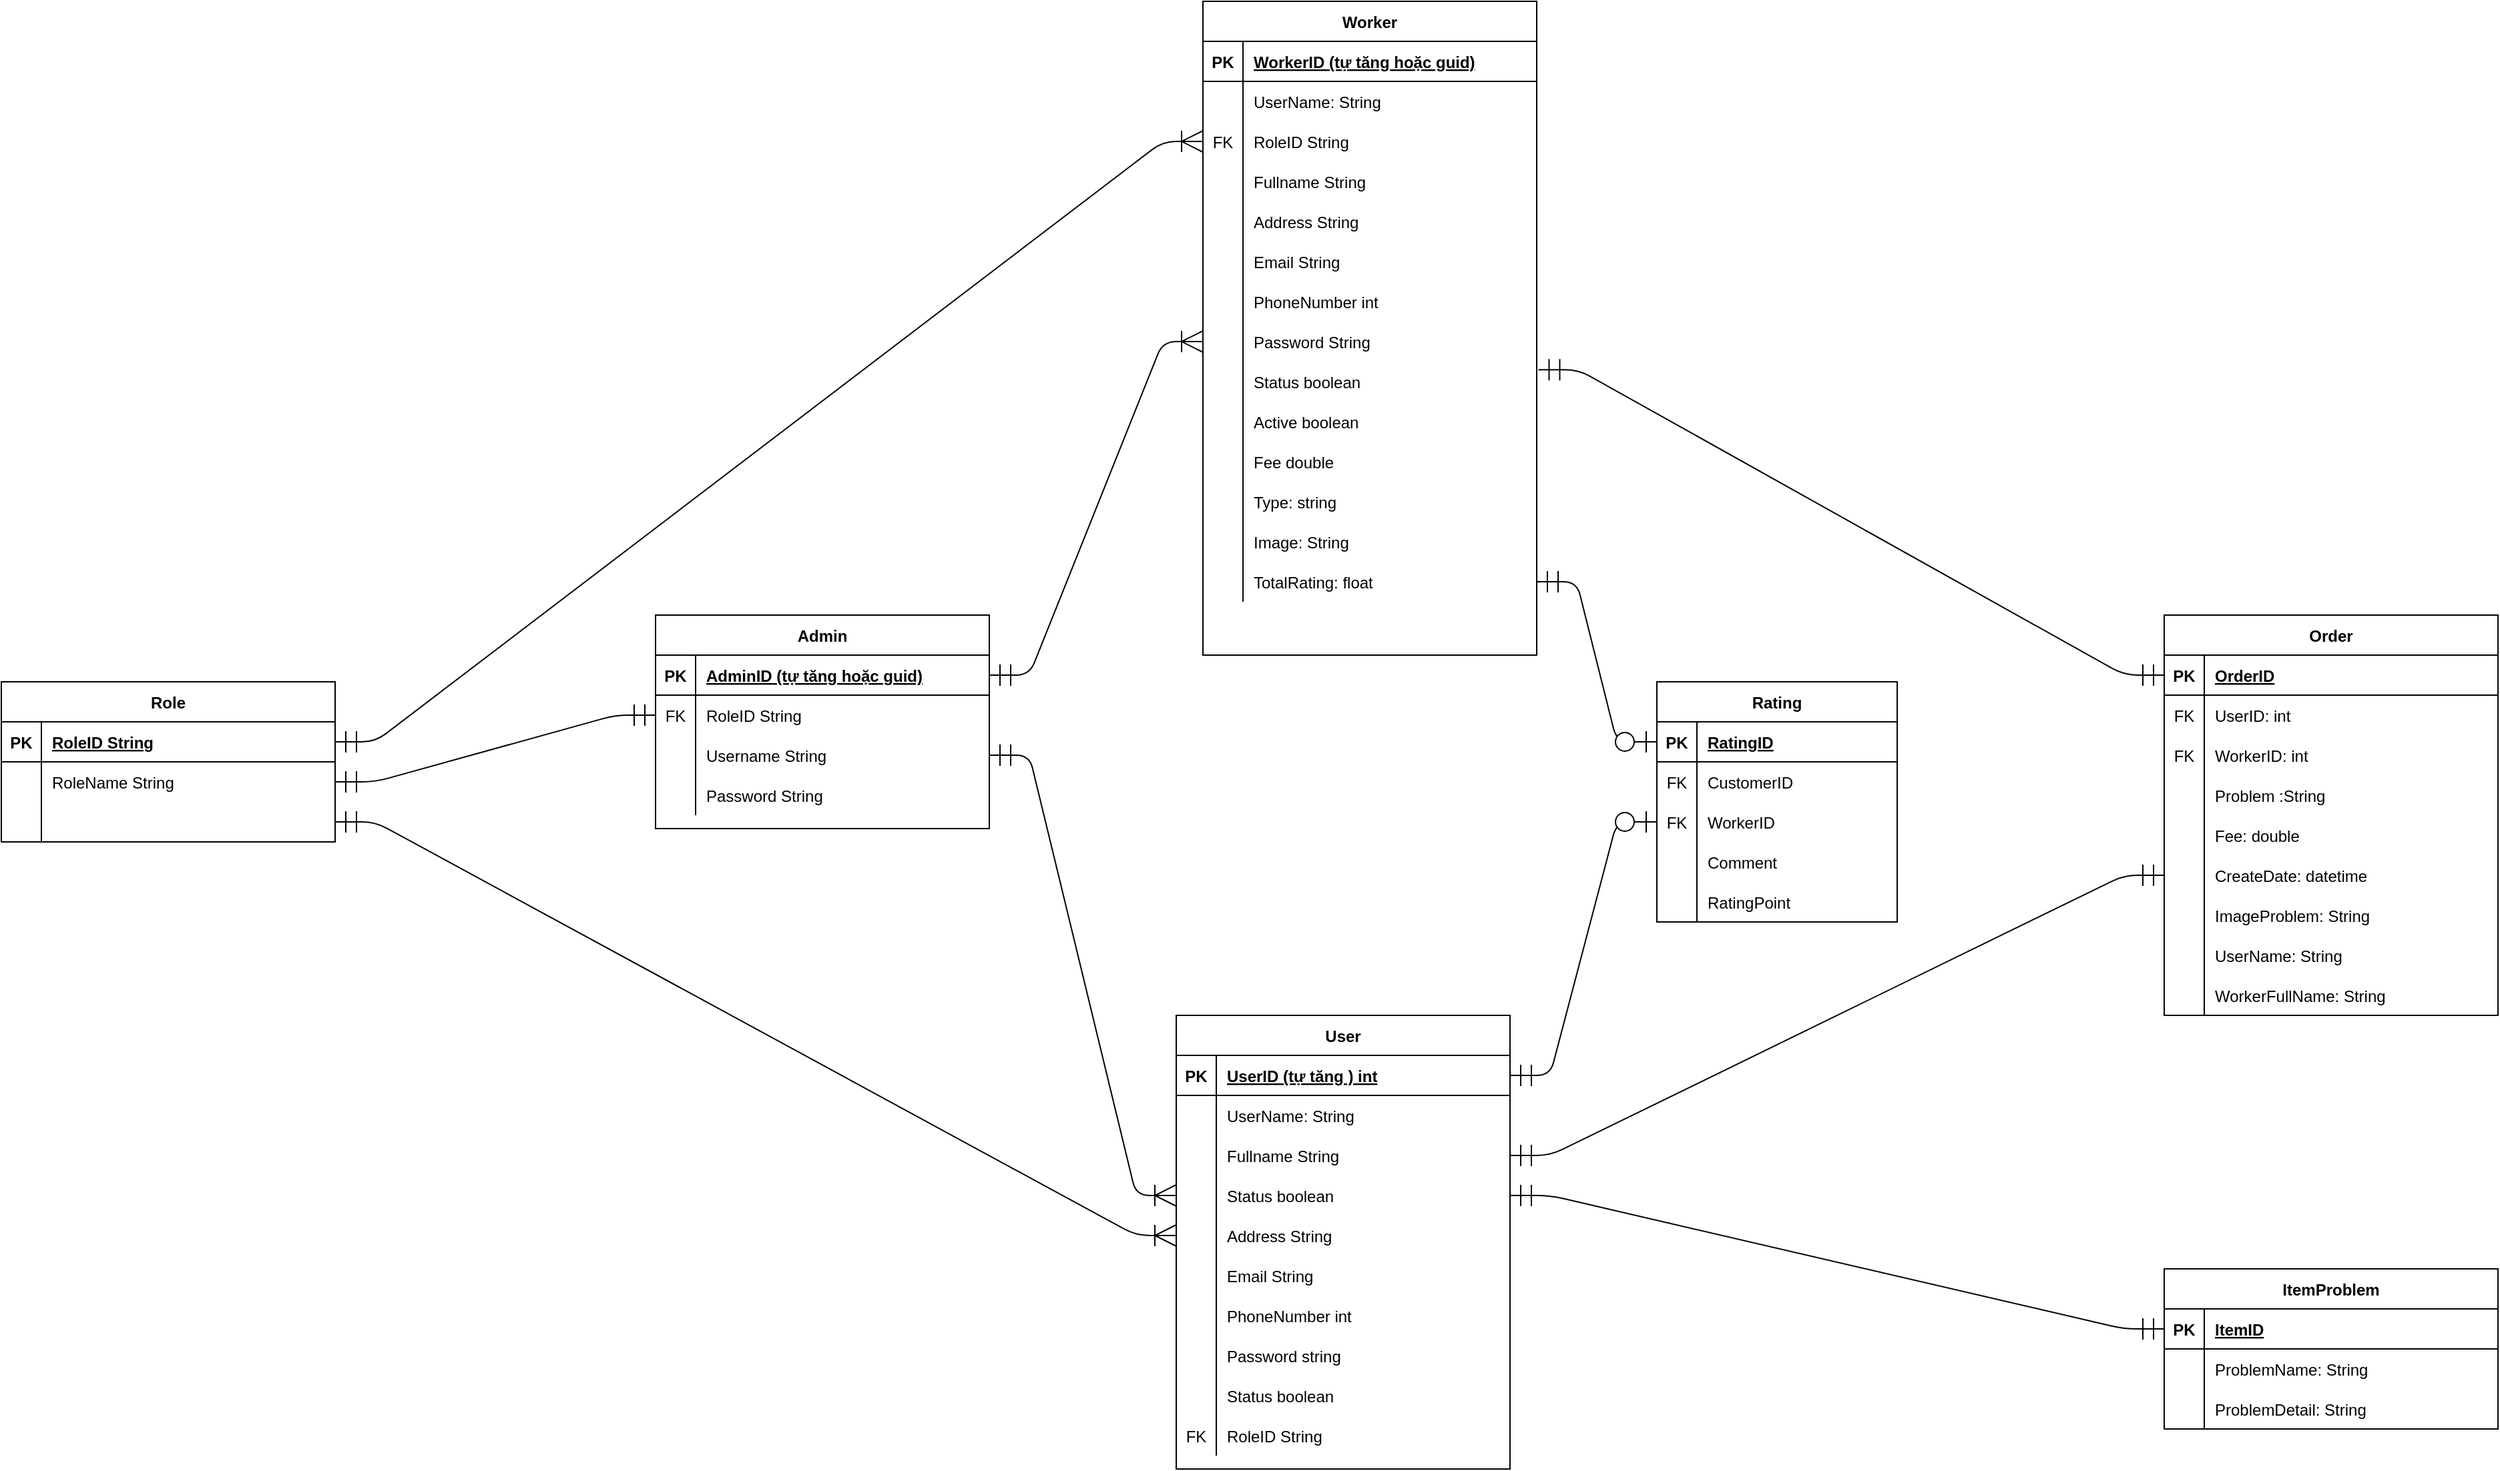 <mxfile version="15.6.3" type="github">
  <diagram id="R2lEEEUBdFMjLlhIrx00" name="Page-1">
    <mxGraphModel dx="1888" dy="1647" grid="1" gridSize="10" guides="1" tooltips="1" connect="1" arrows="1" fold="1" page="1" pageScale="1" pageWidth="850" pageHeight="1100" math="0" shadow="0" extFonts="Permanent Marker^https://fonts.googleapis.com/css?family=Permanent+Marker">
      <root>
        <mxCell id="0" />
        <mxCell id="1" parent="0" />
        <mxCell id="C-vyLk0tnHw3VtMMgP7b-23" value="Role" style="shape=table;startSize=30;container=1;collapsible=1;childLayout=tableLayout;fixedRows=1;rowLines=0;fontStyle=1;align=center;resizeLast=1;" parent="1" vertex="1">
          <mxGeometry x="-210" y="-110" width="250" height="120" as="geometry" />
        </mxCell>
        <mxCell id="C-vyLk0tnHw3VtMMgP7b-24" value="" style="shape=partialRectangle;collapsible=0;dropTarget=0;pointerEvents=0;fillColor=none;points=[[0,0.5],[1,0.5]];portConstraint=eastwest;top=0;left=0;right=0;bottom=1;" parent="C-vyLk0tnHw3VtMMgP7b-23" vertex="1">
          <mxGeometry y="30" width="250" height="30" as="geometry" />
        </mxCell>
        <mxCell id="C-vyLk0tnHw3VtMMgP7b-25" value="PK" style="shape=partialRectangle;overflow=hidden;connectable=0;fillColor=none;top=0;left=0;bottom=0;right=0;fontStyle=1;" parent="C-vyLk0tnHw3VtMMgP7b-24" vertex="1">
          <mxGeometry width="30" height="30" as="geometry">
            <mxRectangle width="30" height="30" as="alternateBounds" />
          </mxGeometry>
        </mxCell>
        <mxCell id="C-vyLk0tnHw3VtMMgP7b-26" value="RoleID String" style="shape=partialRectangle;overflow=hidden;connectable=0;fillColor=none;top=0;left=0;bottom=0;right=0;align=left;spacingLeft=6;fontStyle=5;" parent="C-vyLk0tnHw3VtMMgP7b-24" vertex="1">
          <mxGeometry x="30" width="220" height="30" as="geometry">
            <mxRectangle width="220" height="30" as="alternateBounds" />
          </mxGeometry>
        </mxCell>
        <mxCell id="C-vyLk0tnHw3VtMMgP7b-27" value="" style="shape=partialRectangle;collapsible=0;dropTarget=0;pointerEvents=0;fillColor=none;points=[[0,0.5],[1,0.5]];portConstraint=eastwest;top=0;left=0;right=0;bottom=0;" parent="C-vyLk0tnHw3VtMMgP7b-23" vertex="1">
          <mxGeometry y="60" width="250" height="30" as="geometry" />
        </mxCell>
        <mxCell id="C-vyLk0tnHw3VtMMgP7b-28" value="" style="shape=partialRectangle;overflow=hidden;connectable=0;fillColor=none;top=0;left=0;bottom=0;right=0;" parent="C-vyLk0tnHw3VtMMgP7b-27" vertex="1">
          <mxGeometry width="30" height="30" as="geometry">
            <mxRectangle width="30" height="30" as="alternateBounds" />
          </mxGeometry>
        </mxCell>
        <mxCell id="C-vyLk0tnHw3VtMMgP7b-29" value="RoleName String" style="shape=partialRectangle;overflow=hidden;connectable=0;fillColor=none;top=0;left=0;bottom=0;right=0;align=left;spacingLeft=6;" parent="C-vyLk0tnHw3VtMMgP7b-27" vertex="1">
          <mxGeometry x="30" width="220" height="30" as="geometry">
            <mxRectangle width="220" height="30" as="alternateBounds" />
          </mxGeometry>
        </mxCell>
        <mxCell id="BkLw3rbpCSM6nDygm7rk-20" value="" style="shape=partialRectangle;collapsible=0;dropTarget=0;pointerEvents=0;fillColor=none;points=[[0,0.5],[1,0.5]];portConstraint=eastwest;top=0;left=0;right=0;bottom=0;" parent="C-vyLk0tnHw3VtMMgP7b-23" vertex="1">
          <mxGeometry y="90" width="250" height="30" as="geometry" />
        </mxCell>
        <mxCell id="BkLw3rbpCSM6nDygm7rk-21" value="" style="shape=partialRectangle;overflow=hidden;connectable=0;fillColor=none;top=0;left=0;bottom=0;right=0;" parent="BkLw3rbpCSM6nDygm7rk-20" vertex="1">
          <mxGeometry width="30" height="30" as="geometry">
            <mxRectangle width="30" height="30" as="alternateBounds" />
          </mxGeometry>
        </mxCell>
        <mxCell id="BkLw3rbpCSM6nDygm7rk-22" value="" style="shape=partialRectangle;overflow=hidden;connectable=0;fillColor=none;top=0;left=0;bottom=0;right=0;align=left;spacingLeft=6;" parent="BkLw3rbpCSM6nDygm7rk-20" vertex="1">
          <mxGeometry x="30" width="220" height="30" as="geometry">
            <mxRectangle width="220" height="30" as="alternateBounds" />
          </mxGeometry>
        </mxCell>
        <mxCell id="BkLw3rbpCSM6nDygm7rk-1" value="User" style="shape=table;startSize=30;container=1;collapsible=1;childLayout=tableLayout;fixedRows=1;rowLines=0;fontStyle=1;align=center;resizeLast=1;" parent="1" vertex="1">
          <mxGeometry x="670" y="140" width="250" height="340" as="geometry" />
        </mxCell>
        <mxCell id="BkLw3rbpCSM6nDygm7rk-2" value="" style="shape=partialRectangle;collapsible=0;dropTarget=0;pointerEvents=0;fillColor=none;points=[[0,0.5],[1,0.5]];portConstraint=eastwest;top=0;left=0;right=0;bottom=1;" parent="BkLw3rbpCSM6nDygm7rk-1" vertex="1">
          <mxGeometry y="30" width="250" height="30" as="geometry" />
        </mxCell>
        <mxCell id="BkLw3rbpCSM6nDygm7rk-3" value="PK" style="shape=partialRectangle;overflow=hidden;connectable=0;fillColor=none;top=0;left=0;bottom=0;right=0;fontStyle=1;" parent="BkLw3rbpCSM6nDygm7rk-2" vertex="1">
          <mxGeometry width="30" height="30" as="geometry">
            <mxRectangle width="30" height="30" as="alternateBounds" />
          </mxGeometry>
        </mxCell>
        <mxCell id="BkLw3rbpCSM6nDygm7rk-4" value="UserID (tự tăng ) int" style="shape=partialRectangle;overflow=hidden;connectable=0;fillColor=none;top=0;left=0;bottom=0;right=0;align=left;spacingLeft=6;fontStyle=5;" parent="BkLw3rbpCSM6nDygm7rk-2" vertex="1">
          <mxGeometry x="30" width="220" height="30" as="geometry">
            <mxRectangle width="220" height="30" as="alternateBounds" />
          </mxGeometry>
        </mxCell>
        <mxCell id="BkLw3rbpCSM6nDygm7rk-166" value="" style="shape=partialRectangle;collapsible=0;dropTarget=0;pointerEvents=0;fillColor=none;points=[[0,0.5],[1,0.5]];portConstraint=eastwest;top=0;left=0;right=0;bottom=0;" parent="BkLw3rbpCSM6nDygm7rk-1" vertex="1">
          <mxGeometry y="60" width="250" height="30" as="geometry" />
        </mxCell>
        <mxCell id="BkLw3rbpCSM6nDygm7rk-167" value="" style="shape=partialRectangle;overflow=hidden;connectable=0;fillColor=none;top=0;left=0;bottom=0;right=0;" parent="BkLw3rbpCSM6nDygm7rk-166" vertex="1">
          <mxGeometry width="30" height="30" as="geometry">
            <mxRectangle width="30" height="30" as="alternateBounds" />
          </mxGeometry>
        </mxCell>
        <mxCell id="BkLw3rbpCSM6nDygm7rk-168" value="UserName: String" style="shape=partialRectangle;overflow=hidden;connectable=0;fillColor=none;top=0;left=0;bottom=0;right=0;align=left;spacingLeft=6;" parent="BkLw3rbpCSM6nDygm7rk-166" vertex="1">
          <mxGeometry x="30" width="220" height="30" as="geometry">
            <mxRectangle width="220" height="30" as="alternateBounds" />
          </mxGeometry>
        </mxCell>
        <mxCell id="BkLw3rbpCSM6nDygm7rk-8" value="" style="shape=partialRectangle;collapsible=0;dropTarget=0;pointerEvents=0;fillColor=none;points=[[0,0.5],[1,0.5]];portConstraint=eastwest;top=0;left=0;right=0;bottom=0;" parent="BkLw3rbpCSM6nDygm7rk-1" vertex="1">
          <mxGeometry y="90" width="250" height="30" as="geometry" />
        </mxCell>
        <mxCell id="BkLw3rbpCSM6nDygm7rk-9" value="" style="shape=partialRectangle;overflow=hidden;connectable=0;fillColor=none;top=0;left=0;bottom=0;right=0;" parent="BkLw3rbpCSM6nDygm7rk-8" vertex="1">
          <mxGeometry width="30" height="30" as="geometry">
            <mxRectangle width="30" height="30" as="alternateBounds" />
          </mxGeometry>
        </mxCell>
        <mxCell id="BkLw3rbpCSM6nDygm7rk-10" value="Fullname String" style="shape=partialRectangle;overflow=hidden;connectable=0;fillColor=none;top=0;left=0;bottom=0;right=0;align=left;spacingLeft=6;" parent="BkLw3rbpCSM6nDygm7rk-8" vertex="1">
          <mxGeometry x="30" width="220" height="30" as="geometry">
            <mxRectangle width="220" height="30" as="alternateBounds" />
          </mxGeometry>
        </mxCell>
        <mxCell id="HqqnkY-3gfX1aEHjUCsZ-37" value="" style="shape=partialRectangle;collapsible=0;dropTarget=0;pointerEvents=0;fillColor=none;points=[[0,0.5],[1,0.5]];portConstraint=eastwest;top=0;left=0;right=0;bottom=0;" parent="BkLw3rbpCSM6nDygm7rk-1" vertex="1">
          <mxGeometry y="120" width="250" height="30" as="geometry" />
        </mxCell>
        <mxCell id="HqqnkY-3gfX1aEHjUCsZ-38" value="" style="shape=partialRectangle;overflow=hidden;connectable=0;fillColor=none;top=0;left=0;bottom=0;right=0;" parent="HqqnkY-3gfX1aEHjUCsZ-37" vertex="1">
          <mxGeometry width="30" height="30" as="geometry">
            <mxRectangle width="30" height="30" as="alternateBounds" />
          </mxGeometry>
        </mxCell>
        <mxCell id="HqqnkY-3gfX1aEHjUCsZ-39" value="Status boolean" style="shape=partialRectangle;overflow=hidden;connectable=0;fillColor=none;top=0;left=0;bottom=0;right=0;align=left;spacingLeft=6;" parent="HqqnkY-3gfX1aEHjUCsZ-37" vertex="1">
          <mxGeometry x="30" width="220" height="30" as="geometry">
            <mxRectangle width="220" height="30" as="alternateBounds" />
          </mxGeometry>
        </mxCell>
        <mxCell id="BkLw3rbpCSM6nDygm7rk-11" value="" style="shape=partialRectangle;collapsible=0;dropTarget=0;pointerEvents=0;fillColor=none;points=[[0,0.5],[1,0.5]];portConstraint=eastwest;top=0;left=0;right=0;bottom=0;" parent="BkLw3rbpCSM6nDygm7rk-1" vertex="1">
          <mxGeometry y="150" width="250" height="30" as="geometry" />
        </mxCell>
        <mxCell id="BkLw3rbpCSM6nDygm7rk-12" value="" style="shape=partialRectangle;overflow=hidden;connectable=0;fillColor=none;top=0;left=0;bottom=0;right=0;" parent="BkLw3rbpCSM6nDygm7rk-11" vertex="1">
          <mxGeometry width="30" height="30" as="geometry">
            <mxRectangle width="30" height="30" as="alternateBounds" />
          </mxGeometry>
        </mxCell>
        <mxCell id="BkLw3rbpCSM6nDygm7rk-13" value="Address String" style="shape=partialRectangle;overflow=hidden;connectable=0;fillColor=none;top=0;left=0;bottom=0;right=0;align=left;spacingLeft=6;" parent="BkLw3rbpCSM6nDygm7rk-11" vertex="1">
          <mxGeometry x="30" width="220" height="30" as="geometry">
            <mxRectangle width="220" height="30" as="alternateBounds" />
          </mxGeometry>
        </mxCell>
        <mxCell id="BkLw3rbpCSM6nDygm7rk-14" value="" style="shape=partialRectangle;collapsible=0;dropTarget=0;pointerEvents=0;fillColor=none;points=[[0,0.5],[1,0.5]];portConstraint=eastwest;top=0;left=0;right=0;bottom=0;" parent="BkLw3rbpCSM6nDygm7rk-1" vertex="1">
          <mxGeometry y="180" width="250" height="30" as="geometry" />
        </mxCell>
        <mxCell id="BkLw3rbpCSM6nDygm7rk-15" value="" style="shape=partialRectangle;overflow=hidden;connectable=0;fillColor=none;top=0;left=0;bottom=0;right=0;" parent="BkLw3rbpCSM6nDygm7rk-14" vertex="1">
          <mxGeometry width="30" height="30" as="geometry">
            <mxRectangle width="30" height="30" as="alternateBounds" />
          </mxGeometry>
        </mxCell>
        <mxCell id="BkLw3rbpCSM6nDygm7rk-16" value="Email String" style="shape=partialRectangle;overflow=hidden;connectable=0;fillColor=none;top=0;left=0;bottom=0;right=0;align=left;spacingLeft=6;" parent="BkLw3rbpCSM6nDygm7rk-14" vertex="1">
          <mxGeometry x="30" width="220" height="30" as="geometry">
            <mxRectangle width="220" height="30" as="alternateBounds" />
          </mxGeometry>
        </mxCell>
        <mxCell id="BkLw3rbpCSM6nDygm7rk-39" value="" style="shape=partialRectangle;collapsible=0;dropTarget=0;pointerEvents=0;fillColor=none;points=[[0,0.5],[1,0.5]];portConstraint=eastwest;top=0;left=0;right=0;bottom=0;" parent="BkLw3rbpCSM6nDygm7rk-1" vertex="1">
          <mxGeometry y="210" width="250" height="30" as="geometry" />
        </mxCell>
        <mxCell id="BkLw3rbpCSM6nDygm7rk-40" value="" style="shape=partialRectangle;overflow=hidden;connectable=0;fillColor=none;top=0;left=0;bottom=0;right=0;" parent="BkLw3rbpCSM6nDygm7rk-39" vertex="1">
          <mxGeometry width="30" height="30" as="geometry">
            <mxRectangle width="30" height="30" as="alternateBounds" />
          </mxGeometry>
        </mxCell>
        <mxCell id="BkLw3rbpCSM6nDygm7rk-41" value="PhoneNumber int" style="shape=partialRectangle;overflow=hidden;connectable=0;fillColor=none;top=0;left=0;bottom=0;right=0;align=left;spacingLeft=6;" parent="BkLw3rbpCSM6nDygm7rk-39" vertex="1">
          <mxGeometry x="30" width="220" height="30" as="geometry">
            <mxRectangle width="220" height="30" as="alternateBounds" />
          </mxGeometry>
        </mxCell>
        <mxCell id="BkLw3rbpCSM6nDygm7rk-42" value="" style="shape=partialRectangle;collapsible=0;dropTarget=0;pointerEvents=0;fillColor=none;points=[[0,0.5],[1,0.5]];portConstraint=eastwest;top=0;left=0;right=0;bottom=0;" parent="BkLw3rbpCSM6nDygm7rk-1" vertex="1">
          <mxGeometry y="240" width="250" height="30" as="geometry" />
        </mxCell>
        <mxCell id="BkLw3rbpCSM6nDygm7rk-43" value="" style="shape=partialRectangle;overflow=hidden;connectable=0;fillColor=none;top=0;left=0;bottom=0;right=0;" parent="BkLw3rbpCSM6nDygm7rk-42" vertex="1">
          <mxGeometry width="30" height="30" as="geometry">
            <mxRectangle width="30" height="30" as="alternateBounds" />
          </mxGeometry>
        </mxCell>
        <mxCell id="BkLw3rbpCSM6nDygm7rk-44" value="Password string" style="shape=partialRectangle;overflow=hidden;connectable=0;fillColor=none;top=0;left=0;bottom=0;right=0;align=left;spacingLeft=6;" parent="BkLw3rbpCSM6nDygm7rk-42" vertex="1">
          <mxGeometry x="30" width="220" height="30" as="geometry">
            <mxRectangle width="220" height="30" as="alternateBounds" />
          </mxGeometry>
        </mxCell>
        <mxCell id="BkLw3rbpCSM6nDygm7rk-135" value="" style="shape=partialRectangle;collapsible=0;dropTarget=0;pointerEvents=0;fillColor=none;points=[[0,0.5],[1,0.5]];portConstraint=eastwest;top=0;left=0;right=0;bottom=0;" parent="BkLw3rbpCSM6nDygm7rk-1" vertex="1">
          <mxGeometry y="270" width="250" height="30" as="geometry" />
        </mxCell>
        <mxCell id="BkLw3rbpCSM6nDygm7rk-136" value="" style="shape=partialRectangle;overflow=hidden;connectable=0;fillColor=none;top=0;left=0;bottom=0;right=0;" parent="BkLw3rbpCSM6nDygm7rk-135" vertex="1">
          <mxGeometry width="30" height="30" as="geometry">
            <mxRectangle width="30" height="30" as="alternateBounds" />
          </mxGeometry>
        </mxCell>
        <mxCell id="BkLw3rbpCSM6nDygm7rk-137" value="Status boolean" style="shape=partialRectangle;overflow=hidden;connectable=0;fillColor=none;top=0;left=0;bottom=0;right=0;align=left;spacingLeft=6;" parent="BkLw3rbpCSM6nDygm7rk-135" vertex="1">
          <mxGeometry x="30" width="220" height="30" as="geometry">
            <mxRectangle width="220" height="30" as="alternateBounds" />
          </mxGeometry>
        </mxCell>
        <mxCell id="BkLw3rbpCSM6nDygm7rk-206" value="" style="shape=partialRectangle;collapsible=0;dropTarget=0;pointerEvents=0;fillColor=none;points=[[0,0.5],[1,0.5]];portConstraint=eastwest;top=0;left=0;right=0;bottom=0;" parent="BkLw3rbpCSM6nDygm7rk-1" vertex="1">
          <mxGeometry y="300" width="250" height="30" as="geometry" />
        </mxCell>
        <mxCell id="BkLw3rbpCSM6nDygm7rk-207" value="FK" style="shape=partialRectangle;overflow=hidden;connectable=0;fillColor=none;top=0;left=0;bottom=0;right=0;" parent="BkLw3rbpCSM6nDygm7rk-206" vertex="1">
          <mxGeometry width="30" height="30" as="geometry">
            <mxRectangle width="30" height="30" as="alternateBounds" />
          </mxGeometry>
        </mxCell>
        <mxCell id="BkLw3rbpCSM6nDygm7rk-208" value="RoleID String" style="shape=partialRectangle;overflow=hidden;connectable=0;fillColor=none;top=0;left=0;bottom=0;right=0;align=left;spacingLeft=6;" parent="BkLw3rbpCSM6nDygm7rk-206" vertex="1">
          <mxGeometry x="30" width="220" height="30" as="geometry">
            <mxRectangle width="220" height="30" as="alternateBounds" />
          </mxGeometry>
        </mxCell>
        <mxCell id="BkLw3rbpCSM6nDygm7rk-45" value="Worker" style="shape=table;startSize=30;container=1;collapsible=1;childLayout=tableLayout;fixedRows=1;rowLines=0;fontStyle=1;align=center;resizeLast=1;" parent="1" vertex="1">
          <mxGeometry x="690" y="-620" width="250" height="490" as="geometry" />
        </mxCell>
        <mxCell id="BkLw3rbpCSM6nDygm7rk-46" value="" style="shape=partialRectangle;collapsible=0;dropTarget=0;pointerEvents=0;fillColor=none;points=[[0,0.5],[1,0.5]];portConstraint=eastwest;top=0;left=0;right=0;bottom=1;" parent="BkLw3rbpCSM6nDygm7rk-45" vertex="1">
          <mxGeometry y="30" width="250" height="30" as="geometry" />
        </mxCell>
        <mxCell id="BkLw3rbpCSM6nDygm7rk-47" value="PK" style="shape=partialRectangle;overflow=hidden;connectable=0;fillColor=none;top=0;left=0;bottom=0;right=0;fontStyle=1;" parent="BkLw3rbpCSM6nDygm7rk-46" vertex="1">
          <mxGeometry width="30" height="30" as="geometry">
            <mxRectangle width="30" height="30" as="alternateBounds" />
          </mxGeometry>
        </mxCell>
        <mxCell id="BkLw3rbpCSM6nDygm7rk-48" value="WorkerID (tự tăng hoặc guid)" style="shape=partialRectangle;overflow=hidden;connectable=0;fillColor=none;top=0;left=0;bottom=0;right=0;align=left;spacingLeft=6;fontStyle=5;" parent="BkLw3rbpCSM6nDygm7rk-46" vertex="1">
          <mxGeometry x="30" width="220" height="30" as="geometry">
            <mxRectangle width="220" height="30" as="alternateBounds" />
          </mxGeometry>
        </mxCell>
        <mxCell id="HqqnkY-3gfX1aEHjUCsZ-40" value="" style="shape=partialRectangle;collapsible=0;dropTarget=0;pointerEvents=0;fillColor=none;points=[[0,0.5],[1,0.5]];portConstraint=eastwest;top=0;left=0;right=0;bottom=0;" parent="BkLw3rbpCSM6nDygm7rk-45" vertex="1">
          <mxGeometry y="60" width="250" height="30" as="geometry" />
        </mxCell>
        <mxCell id="HqqnkY-3gfX1aEHjUCsZ-41" value="" style="shape=partialRectangle;overflow=hidden;connectable=0;fillColor=none;top=0;left=0;bottom=0;right=0;" parent="HqqnkY-3gfX1aEHjUCsZ-40" vertex="1">
          <mxGeometry width="30" height="30" as="geometry">
            <mxRectangle width="30" height="30" as="alternateBounds" />
          </mxGeometry>
        </mxCell>
        <mxCell id="HqqnkY-3gfX1aEHjUCsZ-42" value="UserName: String" style="shape=partialRectangle;overflow=hidden;connectable=0;fillColor=none;top=0;left=0;bottom=0;right=0;align=left;spacingLeft=6;" parent="HqqnkY-3gfX1aEHjUCsZ-40" vertex="1">
          <mxGeometry x="30" width="220" height="30" as="geometry">
            <mxRectangle width="220" height="30" as="alternateBounds" />
          </mxGeometry>
        </mxCell>
        <mxCell id="BkLw3rbpCSM6nDygm7rk-49" value="" style="shape=partialRectangle;collapsible=0;dropTarget=0;pointerEvents=0;fillColor=none;points=[[0,0.5],[1,0.5]];portConstraint=eastwest;top=0;left=0;right=0;bottom=0;" parent="BkLw3rbpCSM6nDygm7rk-45" vertex="1">
          <mxGeometry y="90" width="250" height="30" as="geometry" />
        </mxCell>
        <mxCell id="BkLw3rbpCSM6nDygm7rk-50" value="FK" style="shape=partialRectangle;overflow=hidden;connectable=0;fillColor=none;top=0;left=0;bottom=0;right=0;" parent="BkLw3rbpCSM6nDygm7rk-49" vertex="1">
          <mxGeometry width="30" height="30" as="geometry">
            <mxRectangle width="30" height="30" as="alternateBounds" />
          </mxGeometry>
        </mxCell>
        <mxCell id="BkLw3rbpCSM6nDygm7rk-51" value="RoleID String" style="shape=partialRectangle;overflow=hidden;connectable=0;fillColor=none;top=0;left=0;bottom=0;right=0;align=left;spacingLeft=6;" parent="BkLw3rbpCSM6nDygm7rk-49" vertex="1">
          <mxGeometry x="30" width="220" height="30" as="geometry">
            <mxRectangle width="220" height="30" as="alternateBounds" />
          </mxGeometry>
        </mxCell>
        <mxCell id="BkLw3rbpCSM6nDygm7rk-52" value="" style="shape=partialRectangle;collapsible=0;dropTarget=0;pointerEvents=0;fillColor=none;points=[[0,0.5],[1,0.5]];portConstraint=eastwest;top=0;left=0;right=0;bottom=0;" parent="BkLw3rbpCSM6nDygm7rk-45" vertex="1">
          <mxGeometry y="120" width="250" height="30" as="geometry" />
        </mxCell>
        <mxCell id="BkLw3rbpCSM6nDygm7rk-53" value="" style="shape=partialRectangle;overflow=hidden;connectable=0;fillColor=none;top=0;left=0;bottom=0;right=0;" parent="BkLw3rbpCSM6nDygm7rk-52" vertex="1">
          <mxGeometry width="30" height="30" as="geometry">
            <mxRectangle width="30" height="30" as="alternateBounds" />
          </mxGeometry>
        </mxCell>
        <mxCell id="BkLw3rbpCSM6nDygm7rk-54" value="Fullname String" style="shape=partialRectangle;overflow=hidden;connectable=0;fillColor=none;top=0;left=0;bottom=0;right=0;align=left;spacingLeft=6;" parent="BkLw3rbpCSM6nDygm7rk-52" vertex="1">
          <mxGeometry x="30" width="220" height="30" as="geometry">
            <mxRectangle width="220" height="30" as="alternateBounds" />
          </mxGeometry>
        </mxCell>
        <mxCell id="BkLw3rbpCSM6nDygm7rk-55" value="" style="shape=partialRectangle;collapsible=0;dropTarget=0;pointerEvents=0;fillColor=none;points=[[0,0.5],[1,0.5]];portConstraint=eastwest;top=0;left=0;right=0;bottom=0;" parent="BkLw3rbpCSM6nDygm7rk-45" vertex="1">
          <mxGeometry y="150" width="250" height="30" as="geometry" />
        </mxCell>
        <mxCell id="BkLw3rbpCSM6nDygm7rk-56" value="" style="shape=partialRectangle;overflow=hidden;connectable=0;fillColor=none;top=0;left=0;bottom=0;right=0;" parent="BkLw3rbpCSM6nDygm7rk-55" vertex="1">
          <mxGeometry width="30" height="30" as="geometry">
            <mxRectangle width="30" height="30" as="alternateBounds" />
          </mxGeometry>
        </mxCell>
        <mxCell id="BkLw3rbpCSM6nDygm7rk-57" value="Address String" style="shape=partialRectangle;overflow=hidden;connectable=0;fillColor=none;top=0;left=0;bottom=0;right=0;align=left;spacingLeft=6;" parent="BkLw3rbpCSM6nDygm7rk-55" vertex="1">
          <mxGeometry x="30" width="220" height="30" as="geometry">
            <mxRectangle width="220" height="30" as="alternateBounds" />
          </mxGeometry>
        </mxCell>
        <mxCell id="BkLw3rbpCSM6nDygm7rk-58" value="" style="shape=partialRectangle;collapsible=0;dropTarget=0;pointerEvents=0;fillColor=none;points=[[0,0.5],[1,0.5]];portConstraint=eastwest;top=0;left=0;right=0;bottom=0;" parent="BkLw3rbpCSM6nDygm7rk-45" vertex="1">
          <mxGeometry y="180" width="250" height="30" as="geometry" />
        </mxCell>
        <mxCell id="BkLw3rbpCSM6nDygm7rk-59" value="" style="shape=partialRectangle;overflow=hidden;connectable=0;fillColor=none;top=0;left=0;bottom=0;right=0;" parent="BkLw3rbpCSM6nDygm7rk-58" vertex="1">
          <mxGeometry width="30" height="30" as="geometry">
            <mxRectangle width="30" height="30" as="alternateBounds" />
          </mxGeometry>
        </mxCell>
        <mxCell id="BkLw3rbpCSM6nDygm7rk-60" value="Email String" style="shape=partialRectangle;overflow=hidden;connectable=0;fillColor=none;top=0;left=0;bottom=0;right=0;align=left;spacingLeft=6;" parent="BkLw3rbpCSM6nDygm7rk-58" vertex="1">
          <mxGeometry x="30" width="220" height="30" as="geometry">
            <mxRectangle width="220" height="30" as="alternateBounds" />
          </mxGeometry>
        </mxCell>
        <mxCell id="BkLw3rbpCSM6nDygm7rk-61" value="" style="shape=partialRectangle;collapsible=0;dropTarget=0;pointerEvents=0;fillColor=none;points=[[0,0.5],[1,0.5]];portConstraint=eastwest;top=0;left=0;right=0;bottom=0;" parent="BkLw3rbpCSM6nDygm7rk-45" vertex="1">
          <mxGeometry y="210" width="250" height="30" as="geometry" />
        </mxCell>
        <mxCell id="BkLw3rbpCSM6nDygm7rk-62" value="" style="shape=partialRectangle;overflow=hidden;connectable=0;fillColor=none;top=0;left=0;bottom=0;right=0;" parent="BkLw3rbpCSM6nDygm7rk-61" vertex="1">
          <mxGeometry width="30" height="30" as="geometry">
            <mxRectangle width="30" height="30" as="alternateBounds" />
          </mxGeometry>
        </mxCell>
        <mxCell id="BkLw3rbpCSM6nDygm7rk-63" value="PhoneNumber int" style="shape=partialRectangle;overflow=hidden;connectable=0;fillColor=none;top=0;left=0;bottom=0;right=0;align=left;spacingLeft=6;" parent="BkLw3rbpCSM6nDygm7rk-61" vertex="1">
          <mxGeometry x="30" width="220" height="30" as="geometry">
            <mxRectangle width="220" height="30" as="alternateBounds" />
          </mxGeometry>
        </mxCell>
        <mxCell id="BkLw3rbpCSM6nDygm7rk-64" value="" style="shape=partialRectangle;collapsible=0;dropTarget=0;pointerEvents=0;fillColor=none;points=[[0,0.5],[1,0.5]];portConstraint=eastwest;top=0;left=0;right=0;bottom=0;" parent="BkLw3rbpCSM6nDygm7rk-45" vertex="1">
          <mxGeometry y="240" width="250" height="30" as="geometry" />
        </mxCell>
        <mxCell id="BkLw3rbpCSM6nDygm7rk-65" value="" style="shape=partialRectangle;overflow=hidden;connectable=0;fillColor=none;top=0;left=0;bottom=0;right=0;" parent="BkLw3rbpCSM6nDygm7rk-64" vertex="1">
          <mxGeometry width="30" height="30" as="geometry">
            <mxRectangle width="30" height="30" as="alternateBounds" />
          </mxGeometry>
        </mxCell>
        <mxCell id="BkLw3rbpCSM6nDygm7rk-66" value="Password String" style="shape=partialRectangle;overflow=hidden;connectable=0;fillColor=none;top=0;left=0;bottom=0;right=0;align=left;spacingLeft=6;" parent="BkLw3rbpCSM6nDygm7rk-64" vertex="1">
          <mxGeometry x="30" width="220" height="30" as="geometry">
            <mxRectangle width="220" height="30" as="alternateBounds" />
          </mxGeometry>
        </mxCell>
        <mxCell id="BkLw3rbpCSM6nDygm7rk-138" value="" style="shape=partialRectangle;collapsible=0;dropTarget=0;pointerEvents=0;fillColor=none;points=[[0,0.5],[1,0.5]];portConstraint=eastwest;top=0;left=0;right=0;bottom=0;" parent="BkLw3rbpCSM6nDygm7rk-45" vertex="1">
          <mxGeometry y="270" width="250" height="30" as="geometry" />
        </mxCell>
        <mxCell id="BkLw3rbpCSM6nDygm7rk-139" value="" style="shape=partialRectangle;overflow=hidden;connectable=0;fillColor=none;top=0;left=0;bottom=0;right=0;" parent="BkLw3rbpCSM6nDygm7rk-138" vertex="1">
          <mxGeometry width="30" height="30" as="geometry">
            <mxRectangle width="30" height="30" as="alternateBounds" />
          </mxGeometry>
        </mxCell>
        <mxCell id="BkLw3rbpCSM6nDygm7rk-140" value="Status boolean" style="shape=partialRectangle;overflow=hidden;connectable=0;fillColor=none;top=0;left=0;bottom=0;right=0;align=left;spacingLeft=6;" parent="BkLw3rbpCSM6nDygm7rk-138" vertex="1">
          <mxGeometry x="30" width="220" height="30" as="geometry">
            <mxRectangle width="220" height="30" as="alternateBounds" />
          </mxGeometry>
        </mxCell>
        <mxCell id="BkLw3rbpCSM6nDygm7rk-141" value="" style="shape=partialRectangle;collapsible=0;dropTarget=0;pointerEvents=0;fillColor=none;points=[[0,0.5],[1,0.5]];portConstraint=eastwest;top=0;left=0;right=0;bottom=0;" parent="BkLw3rbpCSM6nDygm7rk-45" vertex="1">
          <mxGeometry y="300" width="250" height="30" as="geometry" />
        </mxCell>
        <mxCell id="BkLw3rbpCSM6nDygm7rk-142" value="" style="shape=partialRectangle;overflow=hidden;connectable=0;fillColor=none;top=0;left=0;bottom=0;right=0;" parent="BkLw3rbpCSM6nDygm7rk-141" vertex="1">
          <mxGeometry width="30" height="30" as="geometry">
            <mxRectangle width="30" height="30" as="alternateBounds" />
          </mxGeometry>
        </mxCell>
        <mxCell id="BkLw3rbpCSM6nDygm7rk-143" value="Active boolean" style="shape=partialRectangle;overflow=hidden;connectable=0;fillColor=none;top=0;left=0;bottom=0;right=0;align=left;spacingLeft=6;" parent="BkLw3rbpCSM6nDygm7rk-141" vertex="1">
          <mxGeometry x="30" width="220" height="30" as="geometry">
            <mxRectangle width="220" height="30" as="alternateBounds" />
          </mxGeometry>
        </mxCell>
        <mxCell id="BkLw3rbpCSM6nDygm7rk-163" value="" style="shape=partialRectangle;collapsible=0;dropTarget=0;pointerEvents=0;fillColor=none;points=[[0,0.5],[1,0.5]];portConstraint=eastwest;top=0;left=0;right=0;bottom=0;" parent="BkLw3rbpCSM6nDygm7rk-45" vertex="1">
          <mxGeometry y="330" width="250" height="30" as="geometry" />
        </mxCell>
        <mxCell id="BkLw3rbpCSM6nDygm7rk-164" value="" style="shape=partialRectangle;overflow=hidden;connectable=0;fillColor=none;top=0;left=0;bottom=0;right=0;" parent="BkLw3rbpCSM6nDygm7rk-163" vertex="1">
          <mxGeometry width="30" height="30" as="geometry">
            <mxRectangle width="30" height="30" as="alternateBounds" />
          </mxGeometry>
        </mxCell>
        <mxCell id="BkLw3rbpCSM6nDygm7rk-165" value="Fee double" style="shape=partialRectangle;overflow=hidden;connectable=0;fillColor=none;top=0;left=0;bottom=0;right=0;align=left;spacingLeft=6;" parent="BkLw3rbpCSM6nDygm7rk-163" vertex="1">
          <mxGeometry x="30" width="220" height="30" as="geometry">
            <mxRectangle width="220" height="30" as="alternateBounds" />
          </mxGeometry>
        </mxCell>
        <mxCell id="HqqnkY-3gfX1aEHjUCsZ-34" value="" style="shape=partialRectangle;collapsible=0;dropTarget=0;pointerEvents=0;fillColor=none;points=[[0,0.5],[1,0.5]];portConstraint=eastwest;top=0;left=0;right=0;bottom=0;" parent="BkLw3rbpCSM6nDygm7rk-45" vertex="1">
          <mxGeometry y="360" width="250" height="30" as="geometry" />
        </mxCell>
        <mxCell id="HqqnkY-3gfX1aEHjUCsZ-35" value="" style="shape=partialRectangle;overflow=hidden;connectable=0;fillColor=none;top=0;left=0;bottom=0;right=0;" parent="HqqnkY-3gfX1aEHjUCsZ-34" vertex="1">
          <mxGeometry width="30" height="30" as="geometry">
            <mxRectangle width="30" height="30" as="alternateBounds" />
          </mxGeometry>
        </mxCell>
        <mxCell id="HqqnkY-3gfX1aEHjUCsZ-36" value="Type: string" style="shape=partialRectangle;overflow=hidden;connectable=0;fillColor=none;top=0;left=0;bottom=0;right=0;align=left;spacingLeft=6;" parent="HqqnkY-3gfX1aEHjUCsZ-34" vertex="1">
          <mxGeometry x="30" width="220" height="30" as="geometry">
            <mxRectangle width="220" height="30" as="alternateBounds" />
          </mxGeometry>
        </mxCell>
        <mxCell id="5qLP4zVkdbTSOXakAfVL-40" value="" style="shape=partialRectangle;collapsible=0;dropTarget=0;pointerEvents=0;fillColor=none;points=[[0,0.5],[1,0.5]];portConstraint=eastwest;top=0;left=0;right=0;bottom=0;" parent="BkLw3rbpCSM6nDygm7rk-45" vertex="1">
          <mxGeometry y="390" width="250" height="30" as="geometry" />
        </mxCell>
        <mxCell id="5qLP4zVkdbTSOXakAfVL-41" value="" style="shape=partialRectangle;overflow=hidden;connectable=0;fillColor=none;top=0;left=0;bottom=0;right=0;" parent="5qLP4zVkdbTSOXakAfVL-40" vertex="1">
          <mxGeometry width="30" height="30" as="geometry">
            <mxRectangle width="30" height="30" as="alternateBounds" />
          </mxGeometry>
        </mxCell>
        <mxCell id="5qLP4zVkdbTSOXakAfVL-42" value="Image: String" style="shape=partialRectangle;overflow=hidden;connectable=0;fillColor=none;top=0;left=0;bottom=0;right=0;align=left;spacingLeft=6;" parent="5qLP4zVkdbTSOXakAfVL-40" vertex="1">
          <mxGeometry x="30" width="220" height="30" as="geometry">
            <mxRectangle width="220" height="30" as="alternateBounds" />
          </mxGeometry>
        </mxCell>
        <mxCell id="_jVneX3F2n-VZHskw9LA-1" value="" style="shape=partialRectangle;collapsible=0;dropTarget=0;pointerEvents=0;fillColor=none;points=[[0,0.5],[1,0.5]];portConstraint=eastwest;top=0;left=0;right=0;bottom=0;" vertex="1" parent="BkLw3rbpCSM6nDygm7rk-45">
          <mxGeometry y="420" width="250" height="30" as="geometry" />
        </mxCell>
        <mxCell id="_jVneX3F2n-VZHskw9LA-2" value="" style="shape=partialRectangle;overflow=hidden;connectable=0;fillColor=none;top=0;left=0;bottom=0;right=0;" vertex="1" parent="_jVneX3F2n-VZHskw9LA-1">
          <mxGeometry width="30" height="30" as="geometry">
            <mxRectangle width="30" height="30" as="alternateBounds" />
          </mxGeometry>
        </mxCell>
        <mxCell id="_jVneX3F2n-VZHskw9LA-3" value="TotalRating: float" style="shape=partialRectangle;overflow=hidden;connectable=0;fillColor=none;top=0;left=0;bottom=0;right=0;align=left;spacingLeft=6;" vertex="1" parent="_jVneX3F2n-VZHskw9LA-1">
          <mxGeometry x="30" width="220" height="30" as="geometry">
            <mxRectangle width="220" height="30" as="alternateBounds" />
          </mxGeometry>
        </mxCell>
        <mxCell id="BkLw3rbpCSM6nDygm7rk-67" value="Admin" style="shape=table;startSize=30;container=1;collapsible=1;childLayout=tableLayout;fixedRows=1;rowLines=0;fontStyle=1;align=center;resizeLast=1;" parent="1" vertex="1">
          <mxGeometry x="280" y="-160" width="250" height="160" as="geometry" />
        </mxCell>
        <mxCell id="BkLw3rbpCSM6nDygm7rk-68" value="" style="shape=partialRectangle;collapsible=0;dropTarget=0;pointerEvents=0;fillColor=none;points=[[0,0.5],[1,0.5]];portConstraint=eastwest;top=0;left=0;right=0;bottom=1;" parent="BkLw3rbpCSM6nDygm7rk-67" vertex="1">
          <mxGeometry y="30" width="250" height="30" as="geometry" />
        </mxCell>
        <mxCell id="BkLw3rbpCSM6nDygm7rk-69" value="PK" style="shape=partialRectangle;overflow=hidden;connectable=0;fillColor=none;top=0;left=0;bottom=0;right=0;fontStyle=1;" parent="BkLw3rbpCSM6nDygm7rk-68" vertex="1">
          <mxGeometry width="30" height="30" as="geometry">
            <mxRectangle width="30" height="30" as="alternateBounds" />
          </mxGeometry>
        </mxCell>
        <mxCell id="BkLw3rbpCSM6nDygm7rk-70" value="AdminID (tự tăng hoặc guid)" style="shape=partialRectangle;overflow=hidden;connectable=0;fillColor=none;top=0;left=0;bottom=0;right=0;align=left;spacingLeft=6;fontStyle=5;" parent="BkLw3rbpCSM6nDygm7rk-68" vertex="1">
          <mxGeometry x="30" width="220" height="30" as="geometry">
            <mxRectangle width="220" height="30" as="alternateBounds" />
          </mxGeometry>
        </mxCell>
        <mxCell id="BkLw3rbpCSM6nDygm7rk-71" value="" style="shape=partialRectangle;collapsible=0;dropTarget=0;pointerEvents=0;fillColor=none;points=[[0,0.5],[1,0.5]];portConstraint=eastwest;top=0;left=0;right=0;bottom=0;" parent="BkLw3rbpCSM6nDygm7rk-67" vertex="1">
          <mxGeometry y="60" width="250" height="30" as="geometry" />
        </mxCell>
        <mxCell id="BkLw3rbpCSM6nDygm7rk-72" value="FK" style="shape=partialRectangle;overflow=hidden;connectable=0;fillColor=none;top=0;left=0;bottom=0;right=0;" parent="BkLw3rbpCSM6nDygm7rk-71" vertex="1">
          <mxGeometry width="30" height="30" as="geometry">
            <mxRectangle width="30" height="30" as="alternateBounds" />
          </mxGeometry>
        </mxCell>
        <mxCell id="BkLw3rbpCSM6nDygm7rk-73" value="RoleID String" style="shape=partialRectangle;overflow=hidden;connectable=0;fillColor=none;top=0;left=0;bottom=0;right=0;align=left;spacingLeft=6;" parent="BkLw3rbpCSM6nDygm7rk-71" vertex="1">
          <mxGeometry x="30" width="220" height="30" as="geometry">
            <mxRectangle width="220" height="30" as="alternateBounds" />
          </mxGeometry>
        </mxCell>
        <mxCell id="BkLw3rbpCSM6nDygm7rk-74" value="" style="shape=partialRectangle;collapsible=0;dropTarget=0;pointerEvents=0;fillColor=none;points=[[0,0.5],[1,0.5]];portConstraint=eastwest;top=0;left=0;right=0;bottom=0;" parent="BkLw3rbpCSM6nDygm7rk-67" vertex="1">
          <mxGeometry y="90" width="250" height="30" as="geometry" />
        </mxCell>
        <mxCell id="BkLw3rbpCSM6nDygm7rk-75" value="" style="shape=partialRectangle;overflow=hidden;connectable=0;fillColor=none;top=0;left=0;bottom=0;right=0;" parent="BkLw3rbpCSM6nDygm7rk-74" vertex="1">
          <mxGeometry width="30" height="30" as="geometry">
            <mxRectangle width="30" height="30" as="alternateBounds" />
          </mxGeometry>
        </mxCell>
        <mxCell id="BkLw3rbpCSM6nDygm7rk-76" value="Username String" style="shape=partialRectangle;overflow=hidden;connectable=0;fillColor=none;top=0;left=0;bottom=0;right=0;align=left;spacingLeft=6;" parent="BkLw3rbpCSM6nDygm7rk-74" vertex="1">
          <mxGeometry x="30" width="220" height="30" as="geometry">
            <mxRectangle width="220" height="30" as="alternateBounds" />
          </mxGeometry>
        </mxCell>
        <mxCell id="BkLw3rbpCSM6nDygm7rk-86" value="" style="shape=partialRectangle;collapsible=0;dropTarget=0;pointerEvents=0;fillColor=none;points=[[0,0.5],[1,0.5]];portConstraint=eastwest;top=0;left=0;right=0;bottom=0;" parent="BkLw3rbpCSM6nDygm7rk-67" vertex="1">
          <mxGeometry y="120" width="250" height="30" as="geometry" />
        </mxCell>
        <mxCell id="BkLw3rbpCSM6nDygm7rk-87" value="" style="shape=partialRectangle;overflow=hidden;connectable=0;fillColor=none;top=0;left=0;bottom=0;right=0;" parent="BkLw3rbpCSM6nDygm7rk-86" vertex="1">
          <mxGeometry width="30" height="30" as="geometry">
            <mxRectangle width="30" height="30" as="alternateBounds" />
          </mxGeometry>
        </mxCell>
        <mxCell id="BkLw3rbpCSM6nDygm7rk-88" value="Password String" style="shape=partialRectangle;overflow=hidden;connectable=0;fillColor=none;top=0;left=0;bottom=0;right=0;align=left;spacingLeft=6;" parent="BkLw3rbpCSM6nDygm7rk-86" vertex="1">
          <mxGeometry x="30" width="220" height="30" as="geometry">
            <mxRectangle width="220" height="30" as="alternateBounds" />
          </mxGeometry>
        </mxCell>
        <mxCell id="BkLw3rbpCSM6nDygm7rk-99" value="Rating" style="shape=table;startSize=30;container=1;collapsible=1;childLayout=tableLayout;fixedRows=1;rowLines=0;fontStyle=1;align=center;resizeLast=1;" parent="1" vertex="1">
          <mxGeometry x="1030" y="-110" width="180" height="180" as="geometry" />
        </mxCell>
        <mxCell id="BkLw3rbpCSM6nDygm7rk-100" value="" style="shape=partialRectangle;collapsible=0;dropTarget=0;pointerEvents=0;fillColor=none;points=[[0,0.5],[1,0.5]];portConstraint=eastwest;top=0;left=0;right=0;bottom=1;" parent="BkLw3rbpCSM6nDygm7rk-99" vertex="1">
          <mxGeometry y="30" width="180" height="30" as="geometry" />
        </mxCell>
        <mxCell id="BkLw3rbpCSM6nDygm7rk-101" value="PK" style="shape=partialRectangle;overflow=hidden;connectable=0;fillColor=none;top=0;left=0;bottom=0;right=0;fontStyle=1;" parent="BkLw3rbpCSM6nDygm7rk-100" vertex="1">
          <mxGeometry width="30" height="30" as="geometry">
            <mxRectangle width="30" height="30" as="alternateBounds" />
          </mxGeometry>
        </mxCell>
        <mxCell id="BkLw3rbpCSM6nDygm7rk-102" value="RatingID" style="shape=partialRectangle;overflow=hidden;connectable=0;fillColor=none;top=0;left=0;bottom=0;right=0;align=left;spacingLeft=6;fontStyle=5;" parent="BkLw3rbpCSM6nDygm7rk-100" vertex="1">
          <mxGeometry x="30" width="150" height="30" as="geometry">
            <mxRectangle width="150" height="30" as="alternateBounds" />
          </mxGeometry>
        </mxCell>
        <mxCell id="BkLw3rbpCSM6nDygm7rk-103" value="" style="shape=partialRectangle;collapsible=0;dropTarget=0;pointerEvents=0;fillColor=none;points=[[0,0.5],[1,0.5]];portConstraint=eastwest;top=0;left=0;right=0;bottom=0;" parent="BkLw3rbpCSM6nDygm7rk-99" vertex="1">
          <mxGeometry y="60" width="180" height="30" as="geometry" />
        </mxCell>
        <mxCell id="BkLw3rbpCSM6nDygm7rk-104" value="FK" style="shape=partialRectangle;overflow=hidden;connectable=0;fillColor=none;top=0;left=0;bottom=0;right=0;" parent="BkLw3rbpCSM6nDygm7rk-103" vertex="1">
          <mxGeometry width="30" height="30" as="geometry">
            <mxRectangle width="30" height="30" as="alternateBounds" />
          </mxGeometry>
        </mxCell>
        <mxCell id="BkLw3rbpCSM6nDygm7rk-105" value="CustomerID" style="shape=partialRectangle;overflow=hidden;connectable=0;fillColor=none;top=0;left=0;bottom=0;right=0;align=left;spacingLeft=6;" parent="BkLw3rbpCSM6nDygm7rk-103" vertex="1">
          <mxGeometry x="30" width="150" height="30" as="geometry">
            <mxRectangle width="150" height="30" as="alternateBounds" />
          </mxGeometry>
        </mxCell>
        <mxCell id="BkLw3rbpCSM6nDygm7rk-106" value="" style="shape=partialRectangle;collapsible=0;dropTarget=0;pointerEvents=0;fillColor=none;points=[[0,0.5],[1,0.5]];portConstraint=eastwest;top=0;left=0;right=0;bottom=0;" parent="BkLw3rbpCSM6nDygm7rk-99" vertex="1">
          <mxGeometry y="90" width="180" height="30" as="geometry" />
        </mxCell>
        <mxCell id="BkLw3rbpCSM6nDygm7rk-107" value="FK" style="shape=partialRectangle;overflow=hidden;connectable=0;fillColor=none;top=0;left=0;bottom=0;right=0;" parent="BkLw3rbpCSM6nDygm7rk-106" vertex="1">
          <mxGeometry width="30" height="30" as="geometry">
            <mxRectangle width="30" height="30" as="alternateBounds" />
          </mxGeometry>
        </mxCell>
        <mxCell id="BkLw3rbpCSM6nDygm7rk-108" value="WorkerID" style="shape=partialRectangle;overflow=hidden;connectable=0;fillColor=none;top=0;left=0;bottom=0;right=0;align=left;spacingLeft=6;" parent="BkLw3rbpCSM6nDygm7rk-106" vertex="1">
          <mxGeometry x="30" width="150" height="30" as="geometry">
            <mxRectangle width="150" height="30" as="alternateBounds" />
          </mxGeometry>
        </mxCell>
        <mxCell id="BkLw3rbpCSM6nDygm7rk-109" value="" style="shape=partialRectangle;collapsible=0;dropTarget=0;pointerEvents=0;fillColor=none;points=[[0,0.5],[1,0.5]];portConstraint=eastwest;top=0;left=0;right=0;bottom=0;" parent="BkLw3rbpCSM6nDygm7rk-99" vertex="1">
          <mxGeometry y="120" width="180" height="30" as="geometry" />
        </mxCell>
        <mxCell id="BkLw3rbpCSM6nDygm7rk-110" value="" style="shape=partialRectangle;overflow=hidden;connectable=0;fillColor=none;top=0;left=0;bottom=0;right=0;" parent="BkLw3rbpCSM6nDygm7rk-109" vertex="1">
          <mxGeometry width="30" height="30" as="geometry">
            <mxRectangle width="30" height="30" as="alternateBounds" />
          </mxGeometry>
        </mxCell>
        <mxCell id="BkLw3rbpCSM6nDygm7rk-111" value="Comment" style="shape=partialRectangle;overflow=hidden;connectable=0;fillColor=none;top=0;left=0;bottom=0;right=0;align=left;spacingLeft=6;" parent="BkLw3rbpCSM6nDygm7rk-109" vertex="1">
          <mxGeometry x="30" width="150" height="30" as="geometry">
            <mxRectangle width="150" height="30" as="alternateBounds" />
          </mxGeometry>
        </mxCell>
        <mxCell id="BkLw3rbpCSM6nDygm7rk-112" value="" style="shape=partialRectangle;collapsible=0;dropTarget=0;pointerEvents=0;fillColor=none;points=[[0,0.5],[1,0.5]];portConstraint=eastwest;top=0;left=0;right=0;bottom=0;" parent="BkLw3rbpCSM6nDygm7rk-99" vertex="1">
          <mxGeometry y="150" width="180" height="30" as="geometry" />
        </mxCell>
        <mxCell id="BkLw3rbpCSM6nDygm7rk-113" value="" style="shape=partialRectangle;overflow=hidden;connectable=0;fillColor=none;top=0;left=0;bottom=0;right=0;" parent="BkLw3rbpCSM6nDygm7rk-112" vertex="1">
          <mxGeometry width="30" height="30" as="geometry">
            <mxRectangle width="30" height="30" as="alternateBounds" />
          </mxGeometry>
        </mxCell>
        <mxCell id="BkLw3rbpCSM6nDygm7rk-114" value="RatingPoint" style="shape=partialRectangle;overflow=hidden;connectable=0;fillColor=none;top=0;left=0;bottom=0;right=0;align=left;spacingLeft=6;" parent="BkLw3rbpCSM6nDygm7rk-112" vertex="1">
          <mxGeometry x="30" width="150" height="30" as="geometry">
            <mxRectangle width="150" height="30" as="alternateBounds" />
          </mxGeometry>
        </mxCell>
        <mxCell id="BkLw3rbpCSM6nDygm7rk-115" value="Order" style="shape=table;startSize=30;container=1;collapsible=1;childLayout=tableLayout;fixedRows=1;rowLines=0;fontStyle=1;align=center;resizeLast=1;" parent="1" vertex="1">
          <mxGeometry x="1410" y="-160" width="250" height="300" as="geometry" />
        </mxCell>
        <mxCell id="BkLw3rbpCSM6nDygm7rk-116" value="" style="shape=partialRectangle;collapsible=0;dropTarget=0;pointerEvents=0;fillColor=none;points=[[0,0.5],[1,0.5]];portConstraint=eastwest;top=0;left=0;right=0;bottom=1;" parent="BkLw3rbpCSM6nDygm7rk-115" vertex="1">
          <mxGeometry y="30" width="250" height="30" as="geometry" />
        </mxCell>
        <mxCell id="BkLw3rbpCSM6nDygm7rk-117" value="PK" style="shape=partialRectangle;overflow=hidden;connectable=0;fillColor=none;top=0;left=0;bottom=0;right=0;fontStyle=1;" parent="BkLw3rbpCSM6nDygm7rk-116" vertex="1">
          <mxGeometry width="30" height="30" as="geometry">
            <mxRectangle width="30" height="30" as="alternateBounds" />
          </mxGeometry>
        </mxCell>
        <mxCell id="BkLw3rbpCSM6nDygm7rk-118" value="OrderID" style="shape=partialRectangle;overflow=hidden;connectable=0;fillColor=none;top=0;left=0;bottom=0;right=0;align=left;spacingLeft=6;fontStyle=5;" parent="BkLw3rbpCSM6nDygm7rk-116" vertex="1">
          <mxGeometry x="30" width="220" height="30" as="geometry">
            <mxRectangle width="220" height="30" as="alternateBounds" />
          </mxGeometry>
        </mxCell>
        <mxCell id="BkLw3rbpCSM6nDygm7rk-119" value="" style="shape=partialRectangle;collapsible=0;dropTarget=0;pointerEvents=0;fillColor=none;points=[[0,0.5],[1,0.5]];portConstraint=eastwest;top=0;left=0;right=0;bottom=0;" parent="BkLw3rbpCSM6nDygm7rk-115" vertex="1">
          <mxGeometry y="60" width="250" height="30" as="geometry" />
        </mxCell>
        <mxCell id="BkLw3rbpCSM6nDygm7rk-120" value="FK" style="shape=partialRectangle;overflow=hidden;connectable=0;fillColor=none;top=0;left=0;bottom=0;right=0;" parent="BkLw3rbpCSM6nDygm7rk-119" vertex="1">
          <mxGeometry width="30" height="30" as="geometry">
            <mxRectangle width="30" height="30" as="alternateBounds" />
          </mxGeometry>
        </mxCell>
        <mxCell id="BkLw3rbpCSM6nDygm7rk-121" value="UserID: int" style="shape=partialRectangle;overflow=hidden;connectable=0;fillColor=none;top=0;left=0;bottom=0;right=0;align=left;spacingLeft=6;" parent="BkLw3rbpCSM6nDygm7rk-119" vertex="1">
          <mxGeometry x="30" width="220" height="30" as="geometry">
            <mxRectangle width="220" height="30" as="alternateBounds" />
          </mxGeometry>
        </mxCell>
        <mxCell id="BkLw3rbpCSM6nDygm7rk-122" value="" style="shape=partialRectangle;collapsible=0;dropTarget=0;pointerEvents=0;fillColor=none;points=[[0,0.5],[1,0.5]];portConstraint=eastwest;top=0;left=0;right=0;bottom=0;" parent="BkLw3rbpCSM6nDygm7rk-115" vertex="1">
          <mxGeometry y="90" width="250" height="30" as="geometry" />
        </mxCell>
        <mxCell id="BkLw3rbpCSM6nDygm7rk-123" value="FK" style="shape=partialRectangle;overflow=hidden;connectable=0;fillColor=none;top=0;left=0;bottom=0;right=0;" parent="BkLw3rbpCSM6nDygm7rk-122" vertex="1">
          <mxGeometry width="30" height="30" as="geometry">
            <mxRectangle width="30" height="30" as="alternateBounds" />
          </mxGeometry>
        </mxCell>
        <mxCell id="BkLw3rbpCSM6nDygm7rk-124" value="WorkerID: int" style="shape=partialRectangle;overflow=hidden;connectable=0;fillColor=none;top=0;left=0;bottom=0;right=0;align=left;spacingLeft=6;" parent="BkLw3rbpCSM6nDygm7rk-122" vertex="1">
          <mxGeometry x="30" width="220" height="30" as="geometry">
            <mxRectangle width="220" height="30" as="alternateBounds" />
          </mxGeometry>
        </mxCell>
        <mxCell id="BkLw3rbpCSM6nDygm7rk-132" value="" style="shape=partialRectangle;collapsible=0;dropTarget=0;pointerEvents=0;fillColor=none;points=[[0,0.5],[1,0.5]];portConstraint=eastwest;top=0;left=0;right=0;bottom=0;" parent="BkLw3rbpCSM6nDygm7rk-115" vertex="1">
          <mxGeometry y="120" width="250" height="30" as="geometry" />
        </mxCell>
        <mxCell id="BkLw3rbpCSM6nDygm7rk-133" value="" style="shape=partialRectangle;overflow=hidden;connectable=0;fillColor=none;top=0;left=0;bottom=0;right=0;" parent="BkLw3rbpCSM6nDygm7rk-132" vertex="1">
          <mxGeometry width="30" height="30" as="geometry">
            <mxRectangle width="30" height="30" as="alternateBounds" />
          </mxGeometry>
        </mxCell>
        <mxCell id="BkLw3rbpCSM6nDygm7rk-134" value="Problem :String" style="shape=partialRectangle;overflow=hidden;connectable=0;fillColor=none;top=0;left=0;bottom=0;right=0;align=left;spacingLeft=6;" parent="BkLw3rbpCSM6nDygm7rk-132" vertex="1">
          <mxGeometry x="30" width="220" height="30" as="geometry">
            <mxRectangle width="220" height="30" as="alternateBounds" />
          </mxGeometry>
        </mxCell>
        <mxCell id="BkLw3rbpCSM6nDygm7rk-160" value="" style="shape=partialRectangle;collapsible=0;dropTarget=0;pointerEvents=0;fillColor=none;points=[[0,0.5],[1,0.5]];portConstraint=eastwest;top=0;left=0;right=0;bottom=0;" parent="BkLw3rbpCSM6nDygm7rk-115" vertex="1">
          <mxGeometry y="150" width="250" height="30" as="geometry" />
        </mxCell>
        <mxCell id="BkLw3rbpCSM6nDygm7rk-161" value="" style="shape=partialRectangle;overflow=hidden;connectable=0;fillColor=none;top=0;left=0;bottom=0;right=0;" parent="BkLw3rbpCSM6nDygm7rk-160" vertex="1">
          <mxGeometry width="30" height="30" as="geometry">
            <mxRectangle width="30" height="30" as="alternateBounds" />
          </mxGeometry>
        </mxCell>
        <mxCell id="BkLw3rbpCSM6nDygm7rk-162" value="Fee: double" style="shape=partialRectangle;overflow=hidden;connectable=0;fillColor=none;top=0;left=0;bottom=0;right=0;align=left;spacingLeft=6;" parent="BkLw3rbpCSM6nDygm7rk-160" vertex="1">
          <mxGeometry x="30" width="220" height="30" as="geometry">
            <mxRectangle width="220" height="30" as="alternateBounds" />
          </mxGeometry>
        </mxCell>
        <mxCell id="BkLw3rbpCSM6nDygm7rk-172" value="" style="shape=partialRectangle;collapsible=0;dropTarget=0;pointerEvents=0;fillColor=none;points=[[0,0.5],[1,0.5]];portConstraint=eastwest;top=0;left=0;right=0;bottom=0;" parent="BkLw3rbpCSM6nDygm7rk-115" vertex="1">
          <mxGeometry y="180" width="250" height="30" as="geometry" />
        </mxCell>
        <mxCell id="BkLw3rbpCSM6nDygm7rk-173" value="" style="shape=partialRectangle;overflow=hidden;connectable=0;fillColor=none;top=0;left=0;bottom=0;right=0;" parent="BkLw3rbpCSM6nDygm7rk-172" vertex="1">
          <mxGeometry width="30" height="30" as="geometry">
            <mxRectangle width="30" height="30" as="alternateBounds" />
          </mxGeometry>
        </mxCell>
        <mxCell id="BkLw3rbpCSM6nDygm7rk-174" value="CreateDate: datetime" style="shape=partialRectangle;overflow=hidden;connectable=0;fillColor=none;top=0;left=0;bottom=0;right=0;align=left;spacingLeft=6;" parent="BkLw3rbpCSM6nDygm7rk-172" vertex="1">
          <mxGeometry x="30" width="220" height="30" as="geometry">
            <mxRectangle width="220" height="30" as="alternateBounds" />
          </mxGeometry>
        </mxCell>
        <mxCell id="g46hg14U6esq_gNbRpIQ-21" value="" style="shape=partialRectangle;collapsible=0;dropTarget=0;pointerEvents=0;fillColor=none;points=[[0,0.5],[1,0.5]];portConstraint=eastwest;top=0;left=0;right=0;bottom=0;" parent="BkLw3rbpCSM6nDygm7rk-115" vertex="1">
          <mxGeometry y="210" width="250" height="30" as="geometry" />
        </mxCell>
        <mxCell id="g46hg14U6esq_gNbRpIQ-22" value="" style="shape=partialRectangle;overflow=hidden;connectable=0;fillColor=none;top=0;left=0;bottom=0;right=0;" parent="g46hg14U6esq_gNbRpIQ-21" vertex="1">
          <mxGeometry width="30" height="30" as="geometry">
            <mxRectangle width="30" height="30" as="alternateBounds" />
          </mxGeometry>
        </mxCell>
        <mxCell id="g46hg14U6esq_gNbRpIQ-23" value="ImageProblem: String" style="shape=partialRectangle;overflow=hidden;connectable=0;fillColor=none;top=0;left=0;bottom=0;right=0;align=left;spacingLeft=6;" parent="g46hg14U6esq_gNbRpIQ-21" vertex="1">
          <mxGeometry x="30" width="220" height="30" as="geometry">
            <mxRectangle width="220" height="30" as="alternateBounds" />
          </mxGeometry>
        </mxCell>
        <mxCell id="g46hg14U6esq_gNbRpIQ-24" value="" style="shape=partialRectangle;collapsible=0;dropTarget=0;pointerEvents=0;fillColor=none;points=[[0,0.5],[1,0.5]];portConstraint=eastwest;top=0;left=0;right=0;bottom=0;" parent="BkLw3rbpCSM6nDygm7rk-115" vertex="1">
          <mxGeometry y="240" width="250" height="30" as="geometry" />
        </mxCell>
        <mxCell id="g46hg14U6esq_gNbRpIQ-25" value="" style="shape=partialRectangle;overflow=hidden;connectable=0;fillColor=none;top=0;left=0;bottom=0;right=0;" parent="g46hg14U6esq_gNbRpIQ-24" vertex="1">
          <mxGeometry width="30" height="30" as="geometry">
            <mxRectangle width="30" height="30" as="alternateBounds" />
          </mxGeometry>
        </mxCell>
        <mxCell id="g46hg14U6esq_gNbRpIQ-26" value="UserName: String" style="shape=partialRectangle;overflow=hidden;connectable=0;fillColor=none;top=0;left=0;bottom=0;right=0;align=left;spacingLeft=6;" parent="g46hg14U6esq_gNbRpIQ-24" vertex="1">
          <mxGeometry x="30" width="220" height="30" as="geometry">
            <mxRectangle width="220" height="30" as="alternateBounds" />
          </mxGeometry>
        </mxCell>
        <mxCell id="g46hg14U6esq_gNbRpIQ-27" value="" style="shape=partialRectangle;collapsible=0;dropTarget=0;pointerEvents=0;fillColor=none;points=[[0,0.5],[1,0.5]];portConstraint=eastwest;top=0;left=0;right=0;bottom=0;" parent="BkLw3rbpCSM6nDygm7rk-115" vertex="1">
          <mxGeometry y="270" width="250" height="30" as="geometry" />
        </mxCell>
        <mxCell id="g46hg14U6esq_gNbRpIQ-28" value="" style="shape=partialRectangle;overflow=hidden;connectable=0;fillColor=none;top=0;left=0;bottom=0;right=0;" parent="g46hg14U6esq_gNbRpIQ-27" vertex="1">
          <mxGeometry width="30" height="30" as="geometry">
            <mxRectangle width="30" height="30" as="alternateBounds" />
          </mxGeometry>
        </mxCell>
        <mxCell id="g46hg14U6esq_gNbRpIQ-29" value="WorkerFullName: String" style="shape=partialRectangle;overflow=hidden;connectable=0;fillColor=none;top=0;left=0;bottom=0;right=0;align=left;spacingLeft=6;" parent="g46hg14U6esq_gNbRpIQ-27" vertex="1">
          <mxGeometry x="30" width="220" height="30" as="geometry">
            <mxRectangle width="220" height="30" as="alternateBounds" />
          </mxGeometry>
        </mxCell>
        <mxCell id="w7xAkqyaX8fIRC3E2u3u-3" value="" style="edgeStyle=entityRelationEdgeStyle;fontSize=12;html=1;endArrow=ERmandOne;startArrow=ERmandOne;startSize=14;endSize=14;sourcePerimeterSpacing=8;targetPerimeterSpacing=8;entryX=0;entryY=0.5;entryDx=0;entryDy=0;exitX=1;exitY=0.5;exitDx=0;exitDy=0;" parent="1" source="C-vyLk0tnHw3VtMMgP7b-27" target="BkLw3rbpCSM6nDygm7rk-71" edge="1">
          <mxGeometry width="100" height="100" relative="1" as="geometry">
            <mxPoint x="420" y="30" as="sourcePoint" />
            <mxPoint x="520" y="-70" as="targetPoint" />
          </mxGeometry>
        </mxCell>
        <mxCell id="w7xAkqyaX8fIRC3E2u3u-4" value="" style="edgeStyle=entityRelationEdgeStyle;fontSize=12;html=1;endArrow=ERzeroToOne;startArrow=ERmandOne;startSize=14;endSize=14;sourcePerimeterSpacing=8;targetPerimeterSpacing=8;exitX=1;exitY=0.5;exitDx=0;exitDy=0;entryX=0;entryY=0.5;entryDx=0;entryDy=0;" parent="1" source="BkLw3rbpCSM6nDygm7rk-2" target="BkLw3rbpCSM6nDygm7rk-106" edge="1">
          <mxGeometry width="100" height="100" relative="1" as="geometry">
            <mxPoint x="150" y="120" as="sourcePoint" />
            <mxPoint x="250" y="20" as="targetPoint" />
          </mxGeometry>
        </mxCell>
        <mxCell id="w7xAkqyaX8fIRC3E2u3u-6" value="" style="edgeStyle=entityRelationEdgeStyle;fontSize=12;html=1;endArrow=ERmandOne;startArrow=ERmandOne;startSize=14;endSize=14;sourcePerimeterSpacing=8;targetPerimeterSpacing=8;exitX=1;exitY=0.5;exitDx=0;exitDy=0;entryX=0;entryY=0.5;entryDx=0;entryDy=0;" parent="1" source="BkLw3rbpCSM6nDygm7rk-8" target="BkLw3rbpCSM6nDygm7rk-172" edge="1">
          <mxGeometry width="100" height="100" relative="1" as="geometry">
            <mxPoint x="640" y="250" as="sourcePoint" />
            <mxPoint x="740" y="150" as="targetPoint" />
          </mxGeometry>
        </mxCell>
        <mxCell id="w7xAkqyaX8fIRC3E2u3u-7" value="" style="edgeStyle=entityRelationEdgeStyle;fontSize=12;html=1;endArrow=ERmandOne;startArrow=ERmandOne;startSize=14;endSize=14;sourcePerimeterSpacing=8;targetPerimeterSpacing=8;exitX=1.005;exitY=0.204;exitDx=0;exitDy=0;entryX=0;entryY=0.5;entryDx=0;entryDy=0;exitPerimeter=0;" parent="1" source="BkLw3rbpCSM6nDygm7rk-138" target="BkLw3rbpCSM6nDygm7rk-116" edge="1">
          <mxGeometry width="100" height="100" relative="1" as="geometry">
            <mxPoint x="780" y="275" as="sourcePoint" />
            <mxPoint x="930" y="175" as="targetPoint" />
          </mxGeometry>
        </mxCell>
        <mxCell id="w7xAkqyaX8fIRC3E2u3u-9" value="" style="edgeStyle=entityRelationEdgeStyle;fontSize=12;html=1;endArrow=ERoneToMany;startArrow=ERmandOne;startSize=14;endSize=14;sourcePerimeterSpacing=8;targetPerimeterSpacing=8;exitX=1;exitY=0.5;exitDx=0;exitDy=0;entryX=0;entryY=0.5;entryDx=0;entryDy=0;" parent="1" source="BkLw3rbpCSM6nDygm7rk-68" target="BkLw3rbpCSM6nDygm7rk-64" edge="1">
          <mxGeometry width="100" height="100" relative="1" as="geometry">
            <mxPoint x="380" y="-80" as="sourcePoint" />
            <mxPoint x="480" y="-180" as="targetPoint" />
          </mxGeometry>
        </mxCell>
        <mxCell id="w7xAkqyaX8fIRC3E2u3u-10" value="" style="edgeStyle=entityRelationEdgeStyle;fontSize=12;html=1;endArrow=ERoneToMany;startArrow=ERmandOne;startSize=14;endSize=14;sourcePerimeterSpacing=8;targetPerimeterSpacing=8;exitX=1;exitY=0.5;exitDx=0;exitDy=0;entryX=0;entryY=0.5;entryDx=0;entryDy=0;" parent="1" source="BkLw3rbpCSM6nDygm7rk-74" target="HqqnkY-3gfX1aEHjUCsZ-37" edge="1">
          <mxGeometry width="100" height="100" relative="1" as="geometry">
            <mxPoint x="460" y="-75.0" as="sourcePoint" />
            <mxPoint x="520" y="-315.0" as="targetPoint" />
          </mxGeometry>
        </mxCell>
        <mxCell id="w7xAkqyaX8fIRC3E2u3u-11" value="" style="edgeStyle=entityRelationEdgeStyle;fontSize=12;html=1;endArrow=ERoneToMany;startArrow=ERmandOne;startSize=14;endSize=14;sourcePerimeterSpacing=8;targetPerimeterSpacing=8;exitX=1;exitY=0.5;exitDx=0;exitDy=0;entryX=0;entryY=0.5;entryDx=0;entryDy=0;" parent="1" source="BkLw3rbpCSM6nDygm7rk-20" target="BkLw3rbpCSM6nDygm7rk-11" edge="1">
          <mxGeometry width="100" height="100" relative="1" as="geometry">
            <mxPoint x="460" y="-15" as="sourcePoint" />
            <mxPoint x="530" y="245" as="targetPoint" />
          </mxGeometry>
        </mxCell>
        <mxCell id="w7xAkqyaX8fIRC3E2u3u-12" value="" style="edgeStyle=entityRelationEdgeStyle;fontSize=12;html=1;endArrow=ERoneToMany;startArrow=ERmandOne;startSize=14;endSize=14;sourcePerimeterSpacing=8;targetPerimeterSpacing=8;exitX=1;exitY=0.5;exitDx=0;exitDy=0;entryX=0;entryY=0.5;entryDx=0;entryDy=0;" parent="1" source="C-vyLk0tnHw3VtMMgP7b-24" target="BkLw3rbpCSM6nDygm7rk-49" edge="1">
          <mxGeometry width="100" height="100" relative="1" as="geometry">
            <mxPoint x="60" y="15" as="sourcePoint" />
            <mxPoint x="530" y="335" as="targetPoint" />
          </mxGeometry>
        </mxCell>
        <mxCell id="g46hg14U6esq_gNbRpIQ-1" value="ItemProblem" style="shape=table;startSize=30;container=1;collapsible=1;childLayout=tableLayout;fixedRows=1;rowLines=0;fontStyle=1;align=center;resizeLast=1;" parent="1" vertex="1">
          <mxGeometry x="1410" y="330" width="250" height="120" as="geometry" />
        </mxCell>
        <mxCell id="g46hg14U6esq_gNbRpIQ-2" value="" style="shape=partialRectangle;collapsible=0;dropTarget=0;pointerEvents=0;fillColor=none;points=[[0,0.5],[1,0.5]];portConstraint=eastwest;top=0;left=0;right=0;bottom=1;" parent="g46hg14U6esq_gNbRpIQ-1" vertex="1">
          <mxGeometry y="30" width="250" height="30" as="geometry" />
        </mxCell>
        <mxCell id="g46hg14U6esq_gNbRpIQ-3" value="PK" style="shape=partialRectangle;overflow=hidden;connectable=0;fillColor=none;top=0;left=0;bottom=0;right=0;fontStyle=1;" parent="g46hg14U6esq_gNbRpIQ-2" vertex="1">
          <mxGeometry width="30" height="30" as="geometry">
            <mxRectangle width="30" height="30" as="alternateBounds" />
          </mxGeometry>
        </mxCell>
        <mxCell id="g46hg14U6esq_gNbRpIQ-4" value="ItemID" style="shape=partialRectangle;overflow=hidden;connectable=0;fillColor=none;top=0;left=0;bottom=0;right=0;align=left;spacingLeft=6;fontStyle=5;" parent="g46hg14U6esq_gNbRpIQ-2" vertex="1">
          <mxGeometry x="30" width="220" height="30" as="geometry">
            <mxRectangle width="220" height="30" as="alternateBounds" />
          </mxGeometry>
        </mxCell>
        <mxCell id="g46hg14U6esq_gNbRpIQ-14" value="" style="shape=partialRectangle;collapsible=0;dropTarget=0;pointerEvents=0;fillColor=none;points=[[0,0.5],[1,0.5]];portConstraint=eastwest;top=0;left=0;right=0;bottom=0;" parent="g46hg14U6esq_gNbRpIQ-1" vertex="1">
          <mxGeometry y="60" width="250" height="30" as="geometry" />
        </mxCell>
        <mxCell id="g46hg14U6esq_gNbRpIQ-15" value="" style="shape=partialRectangle;overflow=hidden;connectable=0;fillColor=none;top=0;left=0;bottom=0;right=0;" parent="g46hg14U6esq_gNbRpIQ-14" vertex="1">
          <mxGeometry width="30" height="30" as="geometry">
            <mxRectangle width="30" height="30" as="alternateBounds" />
          </mxGeometry>
        </mxCell>
        <mxCell id="g46hg14U6esq_gNbRpIQ-16" value="ProblemName: String" style="shape=partialRectangle;overflow=hidden;connectable=0;fillColor=none;top=0;left=0;bottom=0;right=0;align=left;spacingLeft=6;" parent="g46hg14U6esq_gNbRpIQ-14" vertex="1">
          <mxGeometry x="30" width="220" height="30" as="geometry">
            <mxRectangle width="220" height="30" as="alternateBounds" />
          </mxGeometry>
        </mxCell>
        <mxCell id="g46hg14U6esq_gNbRpIQ-17" value="" style="shape=partialRectangle;collapsible=0;dropTarget=0;pointerEvents=0;fillColor=none;points=[[0,0.5],[1,0.5]];portConstraint=eastwest;top=0;left=0;right=0;bottom=0;" parent="g46hg14U6esq_gNbRpIQ-1" vertex="1">
          <mxGeometry y="90" width="250" height="30" as="geometry" />
        </mxCell>
        <mxCell id="g46hg14U6esq_gNbRpIQ-18" value="" style="shape=partialRectangle;overflow=hidden;connectable=0;fillColor=none;top=0;left=0;bottom=0;right=0;" parent="g46hg14U6esq_gNbRpIQ-17" vertex="1">
          <mxGeometry width="30" height="30" as="geometry">
            <mxRectangle width="30" height="30" as="alternateBounds" />
          </mxGeometry>
        </mxCell>
        <mxCell id="g46hg14U6esq_gNbRpIQ-19" value="ProblemDetail: String" style="shape=partialRectangle;overflow=hidden;connectable=0;fillColor=none;top=0;left=0;bottom=0;right=0;align=left;spacingLeft=6;" parent="g46hg14U6esq_gNbRpIQ-17" vertex="1">
          <mxGeometry x="30" width="220" height="30" as="geometry">
            <mxRectangle width="220" height="30" as="alternateBounds" />
          </mxGeometry>
        </mxCell>
        <mxCell id="g46hg14U6esq_gNbRpIQ-20" value="" style="edgeStyle=entityRelationEdgeStyle;fontSize=12;html=1;endArrow=ERmandOne;startArrow=ERmandOne;startSize=14;endSize=14;sourcePerimeterSpacing=8;targetPerimeterSpacing=8;exitX=1;exitY=0.5;exitDx=0;exitDy=0;entryX=0;entryY=0.5;entryDx=0;entryDy=0;" parent="1" source="HqqnkY-3gfX1aEHjUCsZ-37" target="g46hg14U6esq_gNbRpIQ-2" edge="1">
          <mxGeometry width="100" height="100" relative="1" as="geometry">
            <mxPoint x="940" y="75" as="sourcePoint" />
            <mxPoint x="1130" y="-75" as="targetPoint" />
          </mxGeometry>
        </mxCell>
        <mxCell id="_jVneX3F2n-VZHskw9LA-4" value="" style="edgeStyle=entityRelationEdgeStyle;fontSize=12;html=1;endArrow=ERzeroToOne;startArrow=ERmandOne;startSize=14;endSize=14;sourcePerimeterSpacing=8;targetPerimeterSpacing=8;exitX=1;exitY=0.5;exitDx=0;exitDy=0;entryX=0;entryY=0.5;entryDx=0;entryDy=0;" edge="1" parent="1" source="_jVneX3F2n-VZHskw9LA-1" target="BkLw3rbpCSM6nDygm7rk-100">
          <mxGeometry width="100" height="100" relative="1" as="geometry">
            <mxPoint x="930" y="195" as="sourcePoint" />
            <mxPoint x="1040" y="5" as="targetPoint" />
          </mxGeometry>
        </mxCell>
      </root>
    </mxGraphModel>
  </diagram>
</mxfile>
